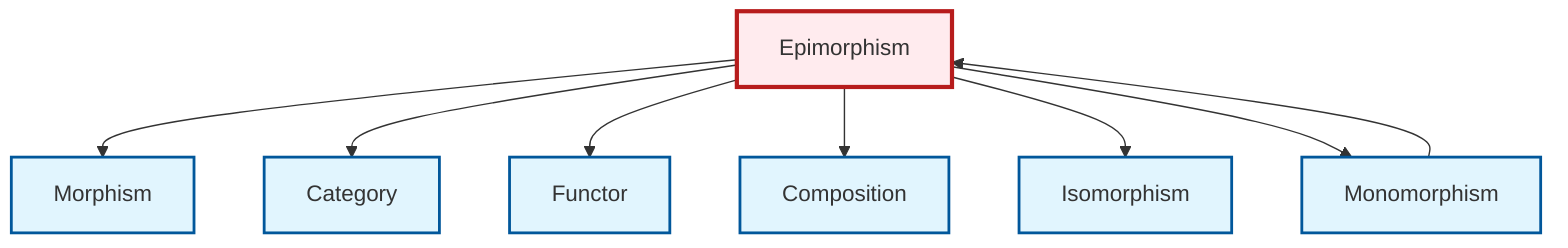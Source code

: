 graph TD
    classDef definition fill:#e1f5fe,stroke:#01579b,stroke-width:2px
    classDef theorem fill:#f3e5f5,stroke:#4a148c,stroke-width:2px
    classDef axiom fill:#fff3e0,stroke:#e65100,stroke-width:2px
    classDef example fill:#e8f5e9,stroke:#1b5e20,stroke-width:2px
    classDef current fill:#ffebee,stroke:#b71c1c,stroke-width:3px
    def-epimorphism["Epimorphism"]:::definition
    def-composition["Composition"]:::definition
    def-functor["Functor"]:::definition
    def-monomorphism["Monomorphism"]:::definition
    def-category["Category"]:::definition
    def-isomorphism["Isomorphism"]:::definition
    def-morphism["Morphism"]:::definition
    def-epimorphism --> def-morphism
    def-epimorphism --> def-category
    def-monomorphism --> def-epimorphism
    def-epimorphism --> def-functor
    def-epimorphism --> def-composition
    def-epimorphism --> def-isomorphism
    def-epimorphism --> def-monomorphism
    class def-epimorphism current